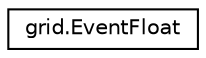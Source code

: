 digraph "Graphical Class Hierarchy"
{
 // LATEX_PDF_SIZE
  edge [fontname="Helvetica",fontsize="10",labelfontname="Helvetica",labelfontsize="10"];
  node [fontname="Helvetica",fontsize="10",shape=record];
  rankdir="LR";
  Node0 [label="grid.EventFloat",height=0.2,width=0.4,color="black", fillcolor="white", style="filled",URL="$classgrid_1_1_event_float.html",tooltip="EventFloat class."];
}
